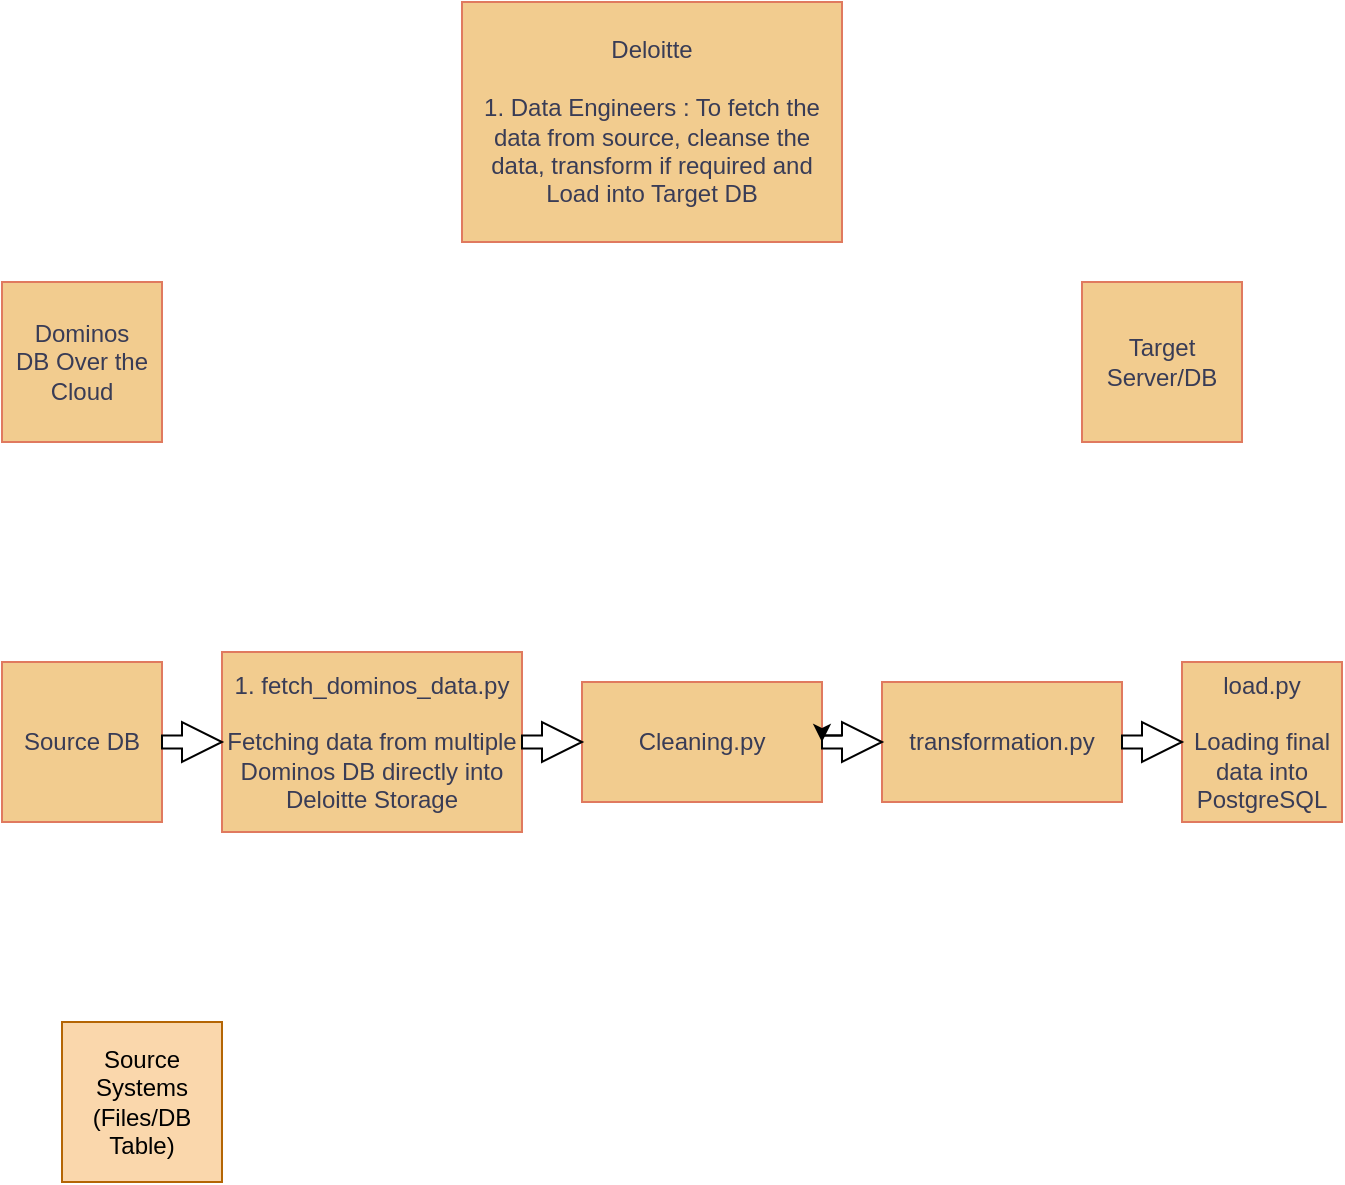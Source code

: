 <mxfile version="21.3.4" type="github">
  <diagram name="Page-1" id="uuv1JCdSD4vG6qBPCOaW">
    <mxGraphModel dx="709" dy="448" grid="1" gridSize="10" guides="1" tooltips="1" connect="1" arrows="1" fold="1" page="1" pageScale="1" pageWidth="827" pageHeight="1169" background="#FFFFFF" math="0" shadow="0">
      <root>
        <mxCell id="0" />
        <mxCell id="1" parent="0" />
        <mxCell id="Wb6FI_CkjGLoCnVnhWsN-4" value="Dominos&lt;br&gt;DB Over the Cloud" style="whiteSpace=wrap;html=1;aspect=fixed;labelBackgroundColor=none;fillColor=#F2CC8F;strokeColor=#E07A5F;fontColor=#393C56;" parent="1" vertex="1">
          <mxGeometry x="30" y="160" width="80" height="80" as="geometry" />
        </mxCell>
        <mxCell id="Wb6FI_CkjGLoCnVnhWsN-5" value="Target Server/DB" style="whiteSpace=wrap;html=1;aspect=fixed;labelBackgroundColor=none;fillColor=#F2CC8F;strokeColor=#E07A5F;fontColor=#393C56;" parent="1" vertex="1">
          <mxGeometry x="570" y="160" width="80" height="80" as="geometry" />
        </mxCell>
        <mxCell id="Wb6FI_CkjGLoCnVnhWsN-6" value="Deloitte&lt;br&gt;&lt;br&gt;1. Data Engineers : To fetch the data from source, cleanse the data, transform if required and Load into Target DB" style="rounded=0;whiteSpace=wrap;html=1;labelBackgroundColor=none;fillColor=#F2CC8F;strokeColor=#E07A5F;fontColor=#393C56;" parent="1" vertex="1">
          <mxGeometry x="260" y="20" width="190" height="120" as="geometry" />
        </mxCell>
        <mxCell id="Wb6FI_CkjGLoCnVnhWsN-7" value="Source DB" style="whiteSpace=wrap;html=1;aspect=fixed;labelBackgroundColor=none;fillColor=#F2CC8F;strokeColor=#E07A5F;fontColor=#393C56;" parent="1" vertex="1">
          <mxGeometry x="30" y="350" width="80" height="80" as="geometry" />
        </mxCell>
        <mxCell id="Wb6FI_CkjGLoCnVnhWsN-8" value="load.py&lt;br&gt;&lt;br&gt;Loading final data into PostgreSQL" style="whiteSpace=wrap;html=1;aspect=fixed;labelBackgroundColor=none;fillColor=#F2CC8F;strokeColor=#E07A5F;fontColor=#393C56;" parent="1" vertex="1">
          <mxGeometry x="620" y="350" width="80" height="80" as="geometry" />
        </mxCell>
        <mxCell id="Wb6FI_CkjGLoCnVnhWsN-9" value="transformation.py" style="rounded=0;whiteSpace=wrap;html=1;labelBackgroundColor=none;fillColor=#F2CC8F;strokeColor=#E07A5F;fontColor=#393C56;" parent="1" vertex="1">
          <mxGeometry x="470" y="360" width="120" height="60" as="geometry" />
        </mxCell>
        <mxCell id="Wb6FI_CkjGLoCnVnhWsN-10" value="Cleaning.py" style="rounded=0;whiteSpace=wrap;html=1;labelBackgroundColor=none;fillColor=#F2CC8F;strokeColor=#E07A5F;fontColor=#393C56;" parent="1" vertex="1">
          <mxGeometry x="320" y="360" width="120" height="60" as="geometry" />
        </mxCell>
        <mxCell id="Wb6FI_CkjGLoCnVnhWsN-11" value="1. fetch_dominos_data.py&lt;br&gt;&lt;br&gt;Fetching data from multiple Dominos DB directly into Deloitte Storage" style="rounded=0;whiteSpace=wrap;html=1;labelBackgroundColor=none;fillColor=#F2CC8F;strokeColor=#E07A5F;fontColor=#393C56;" parent="1" vertex="1">
          <mxGeometry x="140" y="345" width="150" height="90" as="geometry" />
        </mxCell>
        <mxCell id="tcyWV4K058aYx-CU-Wdj-4" value="" style="html=1;shadow=0;dashed=0;align=center;verticalAlign=middle;shape=mxgraph.arrows2.arrow;dy=0.67;dx=20;notch=0;" parent="1" vertex="1">
          <mxGeometry x="110" y="380" width="30" height="20" as="geometry" />
        </mxCell>
        <mxCell id="tcyWV4K058aYx-CU-Wdj-5" value="" style="html=1;shadow=0;dashed=0;align=center;verticalAlign=middle;shape=mxgraph.arrows2.arrow;dy=0.67;dx=20;notch=0;" parent="1" vertex="1">
          <mxGeometry x="290" y="380" width="30" height="20" as="geometry" />
        </mxCell>
        <mxCell id="tcyWV4K058aYx-CU-Wdj-6" value="" style="html=1;shadow=0;dashed=0;align=center;verticalAlign=middle;shape=mxgraph.arrows2.arrow;dy=0.67;dx=20;notch=0;" parent="1" vertex="1">
          <mxGeometry x="440" y="380" width="30" height="20" as="geometry" />
        </mxCell>
        <mxCell id="tcyWV4K058aYx-CU-Wdj-9" style="edgeStyle=orthogonalEdgeStyle;rounded=0;orthogonalLoop=1;jettySize=auto;html=1;exitX=0;exitY=0;exitDx=10;exitDy=6.7;exitPerimeter=0;" parent="1" source="tcyWV4K058aYx-CU-Wdj-7" edge="1">
          <mxGeometry relative="1" as="geometry">
            <mxPoint x="600" y="387" as="targetPoint" />
          </mxGeometry>
        </mxCell>
        <mxCell id="tcyWV4K058aYx-CU-Wdj-7" value="" style="html=1;shadow=0;dashed=0;align=center;verticalAlign=middle;shape=mxgraph.arrows2.arrow;dy=0.67;dx=20;notch=0;" parent="1" vertex="1">
          <mxGeometry x="590" y="380" width="30" height="20" as="geometry" />
        </mxCell>
        <mxCell id="tcyWV4K058aYx-CU-Wdj-8" style="edgeStyle=orthogonalEdgeStyle;rounded=0;orthogonalLoop=1;jettySize=auto;html=1;exitX=0;exitY=0;exitDx=10;exitDy=6.7;exitPerimeter=0;entryX=0;entryY=0.5;entryDx=0;entryDy=0;entryPerimeter=0;" parent="1" source="tcyWV4K058aYx-CU-Wdj-6" target="tcyWV4K058aYx-CU-Wdj-6" edge="1">
          <mxGeometry relative="1" as="geometry" />
        </mxCell>
        <mxCell id="s6cflfkFCMhaViOV_iGT-1" value="&lt;font color=&quot;#000000&quot;&gt;Source Systems (Files/DB Table)&lt;/font&gt;" style="whiteSpace=wrap;html=1;aspect=fixed;fillColor=#fad7ac;strokeColor=#b46504;" parent="1" vertex="1">
          <mxGeometry x="60" y="530" width="80" height="80" as="geometry" />
        </mxCell>
      </root>
    </mxGraphModel>
  </diagram>
</mxfile>
